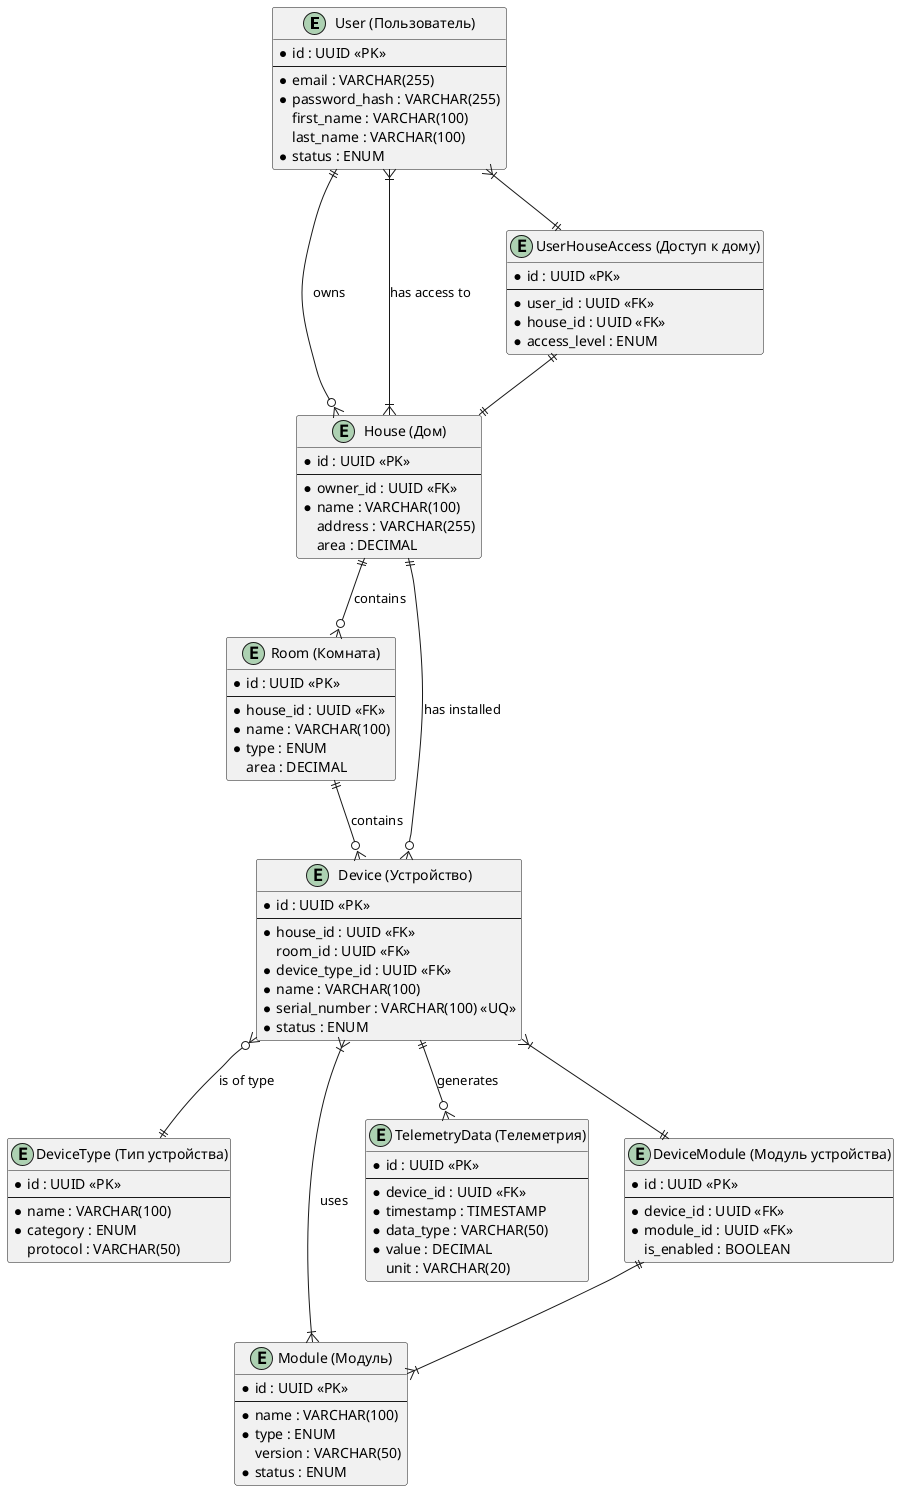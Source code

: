 @startuml "Теплый дом - Entity Relationship Diagram"

entity "User (Пользователь)" as User {
  *id : UUID <<PK>>
  --
  *email : VARCHAR(255)
  *password_hash : VARCHAR(255)
  first_name : VARCHAR(100)
  last_name : VARCHAR(100)
  *status : ENUM
}

entity "House (Дом)" as House {
  *id : UUID <<PK>>
  --
  *owner_id : UUID <<FK>>
  *name : VARCHAR(100)
  address : VARCHAR(255)
  area : DECIMAL
}

entity "Room (Комната)" as Room {
  *id : UUID <<PK>>
  --
  *house_id : UUID <<FK>>
  *name : VARCHAR(100)
  *type : ENUM
  area : DECIMAL
}

entity "DeviceType (Тип устройства)" as DeviceType {
  *id : UUID <<PK>>
  --
  *name : VARCHAR(100)
  *category : ENUM
  protocol : VARCHAR(50)
}

entity "Device (Устройство)" as Device {
  *id : UUID <<PK>>
  --
  *house_id : UUID <<FK>>
  room_id : UUID <<FK>>
  *device_type_id : UUID <<FK>>
  *name : VARCHAR(100)
  *serial_number : VARCHAR(100) <<UQ>>
  *status : ENUM
}

entity "Module (Модуль)" as Module {
  *id : UUID <<PK>>
  --
  *name : VARCHAR(100)
  *type : ENUM
  version : VARCHAR(50)
  *status : ENUM
}

entity "TelemetryData (Телеметрия)" as TelemetryData {
  *id : UUID <<PK>>
  --
  *device_id : UUID <<FK>>
  *timestamp : TIMESTAMP
  *data_type : VARCHAR(50)
  *value : DECIMAL
  unit : VARCHAR(20)
}

entity "UserHouseAccess (Доступ к дому)" as UserHouseAccess {
  *id : UUID <<PK>>
  --
  *user_id : UUID <<FK>>
  *house_id : UUID <<FK>>
  *access_level : ENUM
}

entity "DeviceModule (Модуль устройства)" as DeviceModule {
  *id : UUID <<PK>>
  --
  *device_id : UUID <<FK>>
  *module_id : UUID <<FK>>
  is_enabled : BOOLEAN
}

User ||--o{ House : "owns"
User }|--|{ House : "has access to"

House ||--o{ Room : "contains"
House ||--o{ Device : "has installed"

Device }o--|| DeviceType : "is of type"
Device ||--o{ TelemetryData : "generates"
Room ||--o{ Device : "contains"
Device }|--|{ Module : "uses"

User }|--|| UserHouseAccess
UserHouseAccess ||--|| House
Device }|--|| DeviceModule
DeviceModule ||--|{ Module

@enduml 